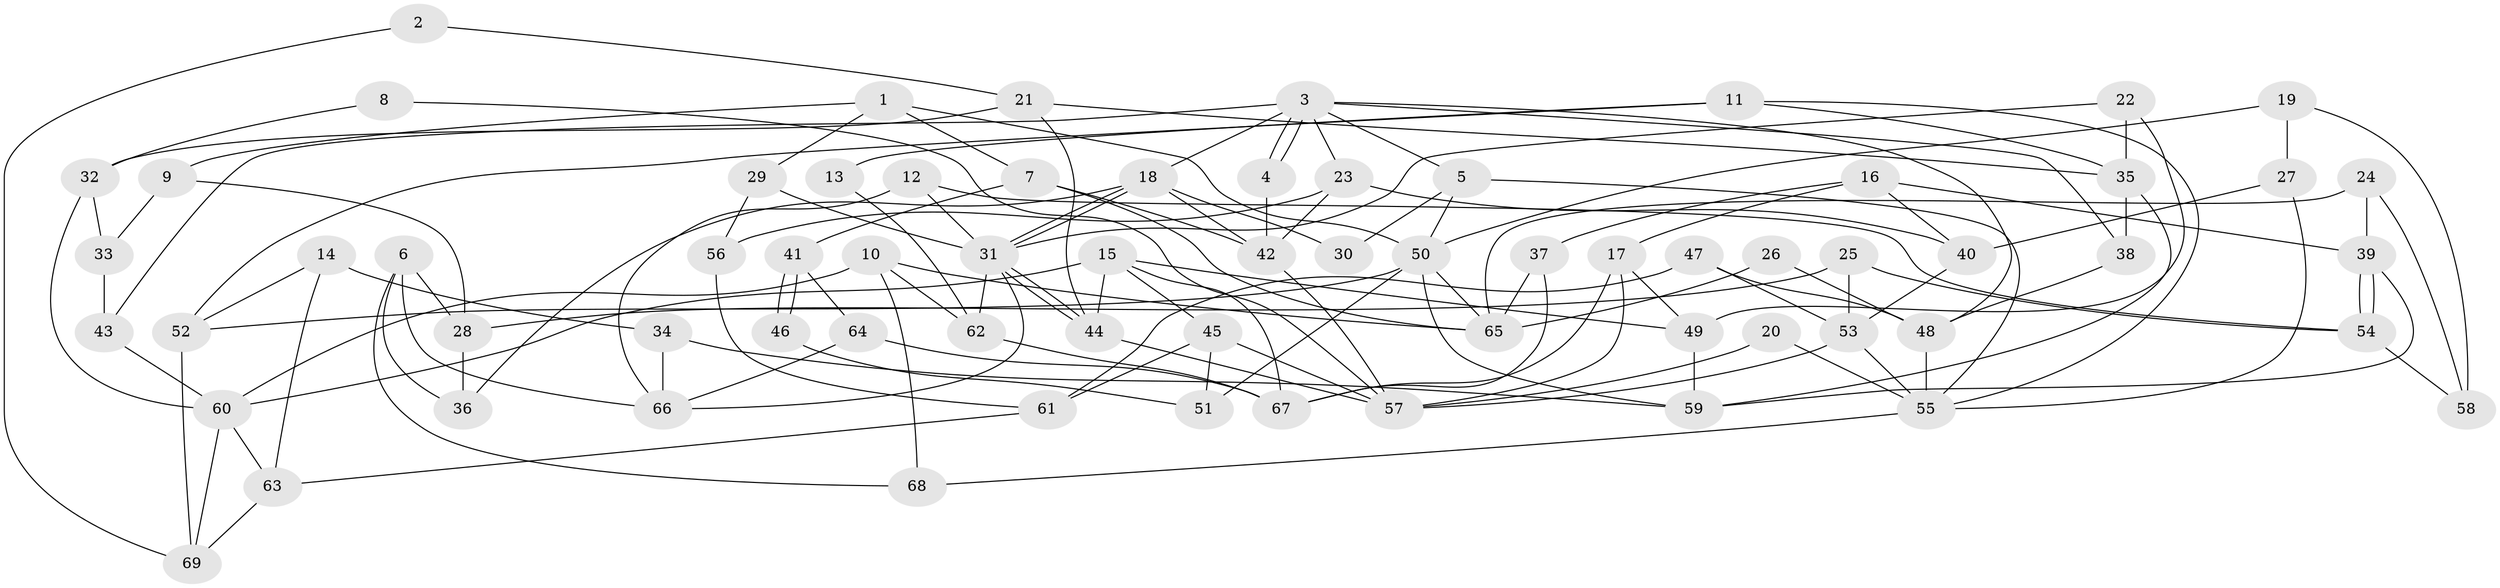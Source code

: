// coarse degree distribution, {3: 0.2222222222222222, 4: 0.2962962962962963, 2: 0.07407407407407407, 5: 0.07407407407407407, 6: 0.14814814814814814, 9: 0.07407407407407407, 8: 0.037037037037037035, 7: 0.07407407407407407}
// Generated by graph-tools (version 1.1) at 2025/54/03/04/25 21:54:25]
// undirected, 69 vertices, 138 edges
graph export_dot {
graph [start="1"]
  node [color=gray90,style=filled];
  1;
  2;
  3;
  4;
  5;
  6;
  7;
  8;
  9;
  10;
  11;
  12;
  13;
  14;
  15;
  16;
  17;
  18;
  19;
  20;
  21;
  22;
  23;
  24;
  25;
  26;
  27;
  28;
  29;
  30;
  31;
  32;
  33;
  34;
  35;
  36;
  37;
  38;
  39;
  40;
  41;
  42;
  43;
  44;
  45;
  46;
  47;
  48;
  49;
  50;
  51;
  52;
  53;
  54;
  55;
  56;
  57;
  58;
  59;
  60;
  61;
  62;
  63;
  64;
  65;
  66;
  67;
  68;
  69;
  1 -- 50;
  1 -- 29;
  1 -- 7;
  1 -- 9;
  2 -- 69;
  2 -- 21;
  3 -- 48;
  3 -- 4;
  3 -- 4;
  3 -- 5;
  3 -- 18;
  3 -- 23;
  3 -- 38;
  3 -- 43;
  4 -- 42;
  5 -- 55;
  5 -- 30;
  5 -- 50;
  6 -- 28;
  6 -- 66;
  6 -- 36;
  6 -- 68;
  7 -- 42;
  7 -- 41;
  7 -- 65;
  8 -- 32;
  8 -- 57;
  9 -- 28;
  9 -- 33;
  10 -- 68;
  10 -- 65;
  10 -- 60;
  10 -- 62;
  11 -- 55;
  11 -- 35;
  11 -- 13;
  11 -- 52;
  12 -- 31;
  12 -- 66;
  12 -- 54;
  13 -- 62;
  14 -- 63;
  14 -- 52;
  14 -- 34;
  15 -- 49;
  15 -- 45;
  15 -- 44;
  15 -- 60;
  15 -- 67;
  16 -- 37;
  16 -- 39;
  16 -- 17;
  16 -- 40;
  17 -- 67;
  17 -- 49;
  17 -- 57;
  18 -- 31;
  18 -- 31;
  18 -- 30;
  18 -- 36;
  18 -- 42;
  19 -- 50;
  19 -- 58;
  19 -- 27;
  20 -- 55;
  20 -- 57;
  21 -- 32;
  21 -- 44;
  21 -- 35;
  22 -- 31;
  22 -- 35;
  22 -- 49;
  23 -- 42;
  23 -- 40;
  23 -- 56;
  24 -- 65;
  24 -- 39;
  24 -- 58;
  25 -- 54;
  25 -- 53;
  25 -- 28;
  26 -- 65;
  26 -- 48;
  27 -- 40;
  27 -- 55;
  28 -- 36;
  29 -- 31;
  29 -- 56;
  31 -- 44;
  31 -- 44;
  31 -- 62;
  31 -- 66;
  32 -- 60;
  32 -- 33;
  33 -- 43;
  34 -- 66;
  34 -- 59;
  35 -- 59;
  35 -- 38;
  37 -- 65;
  37 -- 67;
  38 -- 48;
  39 -- 59;
  39 -- 54;
  39 -- 54;
  40 -- 53;
  41 -- 46;
  41 -- 46;
  41 -- 64;
  42 -- 57;
  43 -- 60;
  44 -- 57;
  45 -- 57;
  45 -- 61;
  45 -- 51;
  46 -- 51;
  47 -- 48;
  47 -- 53;
  47 -- 61;
  48 -- 55;
  49 -- 59;
  50 -- 59;
  50 -- 51;
  50 -- 52;
  50 -- 65;
  52 -- 69;
  53 -- 57;
  53 -- 55;
  54 -- 58;
  55 -- 68;
  56 -- 61;
  60 -- 63;
  60 -- 69;
  61 -- 63;
  62 -- 67;
  63 -- 69;
  64 -- 67;
  64 -- 66;
}
